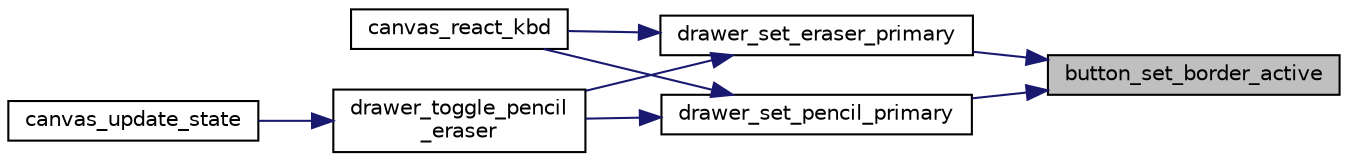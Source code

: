 digraph "button_set_border_active"
{
 // LATEX_PDF_SIZE
  edge [fontname="Helvetica",fontsize="10",labelfontname="Helvetica",labelfontsize="10"];
  node [fontname="Helvetica",fontsize="10",shape=record];
  rankdir="RL";
  Node1 [label="button_set_border_active",height=0.2,width=0.4,color="black", fillcolor="grey75", style="filled", fontcolor="black",tooltip="Sets the border of a given button active."];
  Node1 -> Node2 [dir="back",color="midnightblue",fontsize="10",style="solid",fontname="Helvetica"];
  Node2 [label="drawer_set_eraser_primary",height=0.2,width=0.4,color="black", fillcolor="white", style="filled",URL="$group__game.html#gad2612affb6e1d0b40f1972a751ad6674",tooltip="Sets the eraser primary if this player is the drawer."];
  Node2 -> Node3 [dir="back",color="midnightblue",fontsize="10",style="solid",fontname="Helvetica"];
  Node3 [label="canvas_react_kbd",height=0.2,width=0.4,color="black", fillcolor="white", style="filled",URL="$group__canvas.html#ga8ad75f7f8cd0333e14d51a533da88883",tooltip="Updates the canvas according to a keyboard event."];
  Node2 -> Node4 [dir="back",color="midnightblue",fontsize="10",style="solid",fontname="Helvetica"];
  Node4 [label="drawer_toggle_pencil\l_eraser",height=0.2,width=0.4,color="black", fillcolor="white", style="filled",URL="$group__game.html#ga2a86959de5de66b3881ada72cf3a5850",tooltip="Switches the tool used (pencil/eraser) if this player is the drawer."];
  Node4 -> Node5 [dir="back",color="midnightblue",fontsize="10",style="solid",fontname="Helvetica"];
  Node5 [label="canvas_update_state",height=0.2,width=0.4,color="black", fillcolor="white", style="filled",URL="$group__canvas.html#ga95661aa91869ceace06141f45c078210",tooltip="Updates the state of the canvas according to given mouse info."];
  Node1 -> Node6 [dir="back",color="midnightblue",fontsize="10",style="solid",fontname="Helvetica"];
  Node6 [label="drawer_set_pencil_primary",height=0.2,width=0.4,color="black", fillcolor="white", style="filled",URL="$group__game.html#gab09c1e5c83d1408799b41ae9863259ef",tooltip="Sets the pencil primary if this player is the drawer."];
  Node6 -> Node3 [dir="back",color="midnightblue",fontsize="10",style="solid",fontname="Helvetica"];
  Node6 -> Node4 [dir="back",color="midnightblue",fontsize="10",style="solid",fontname="Helvetica"];
}
